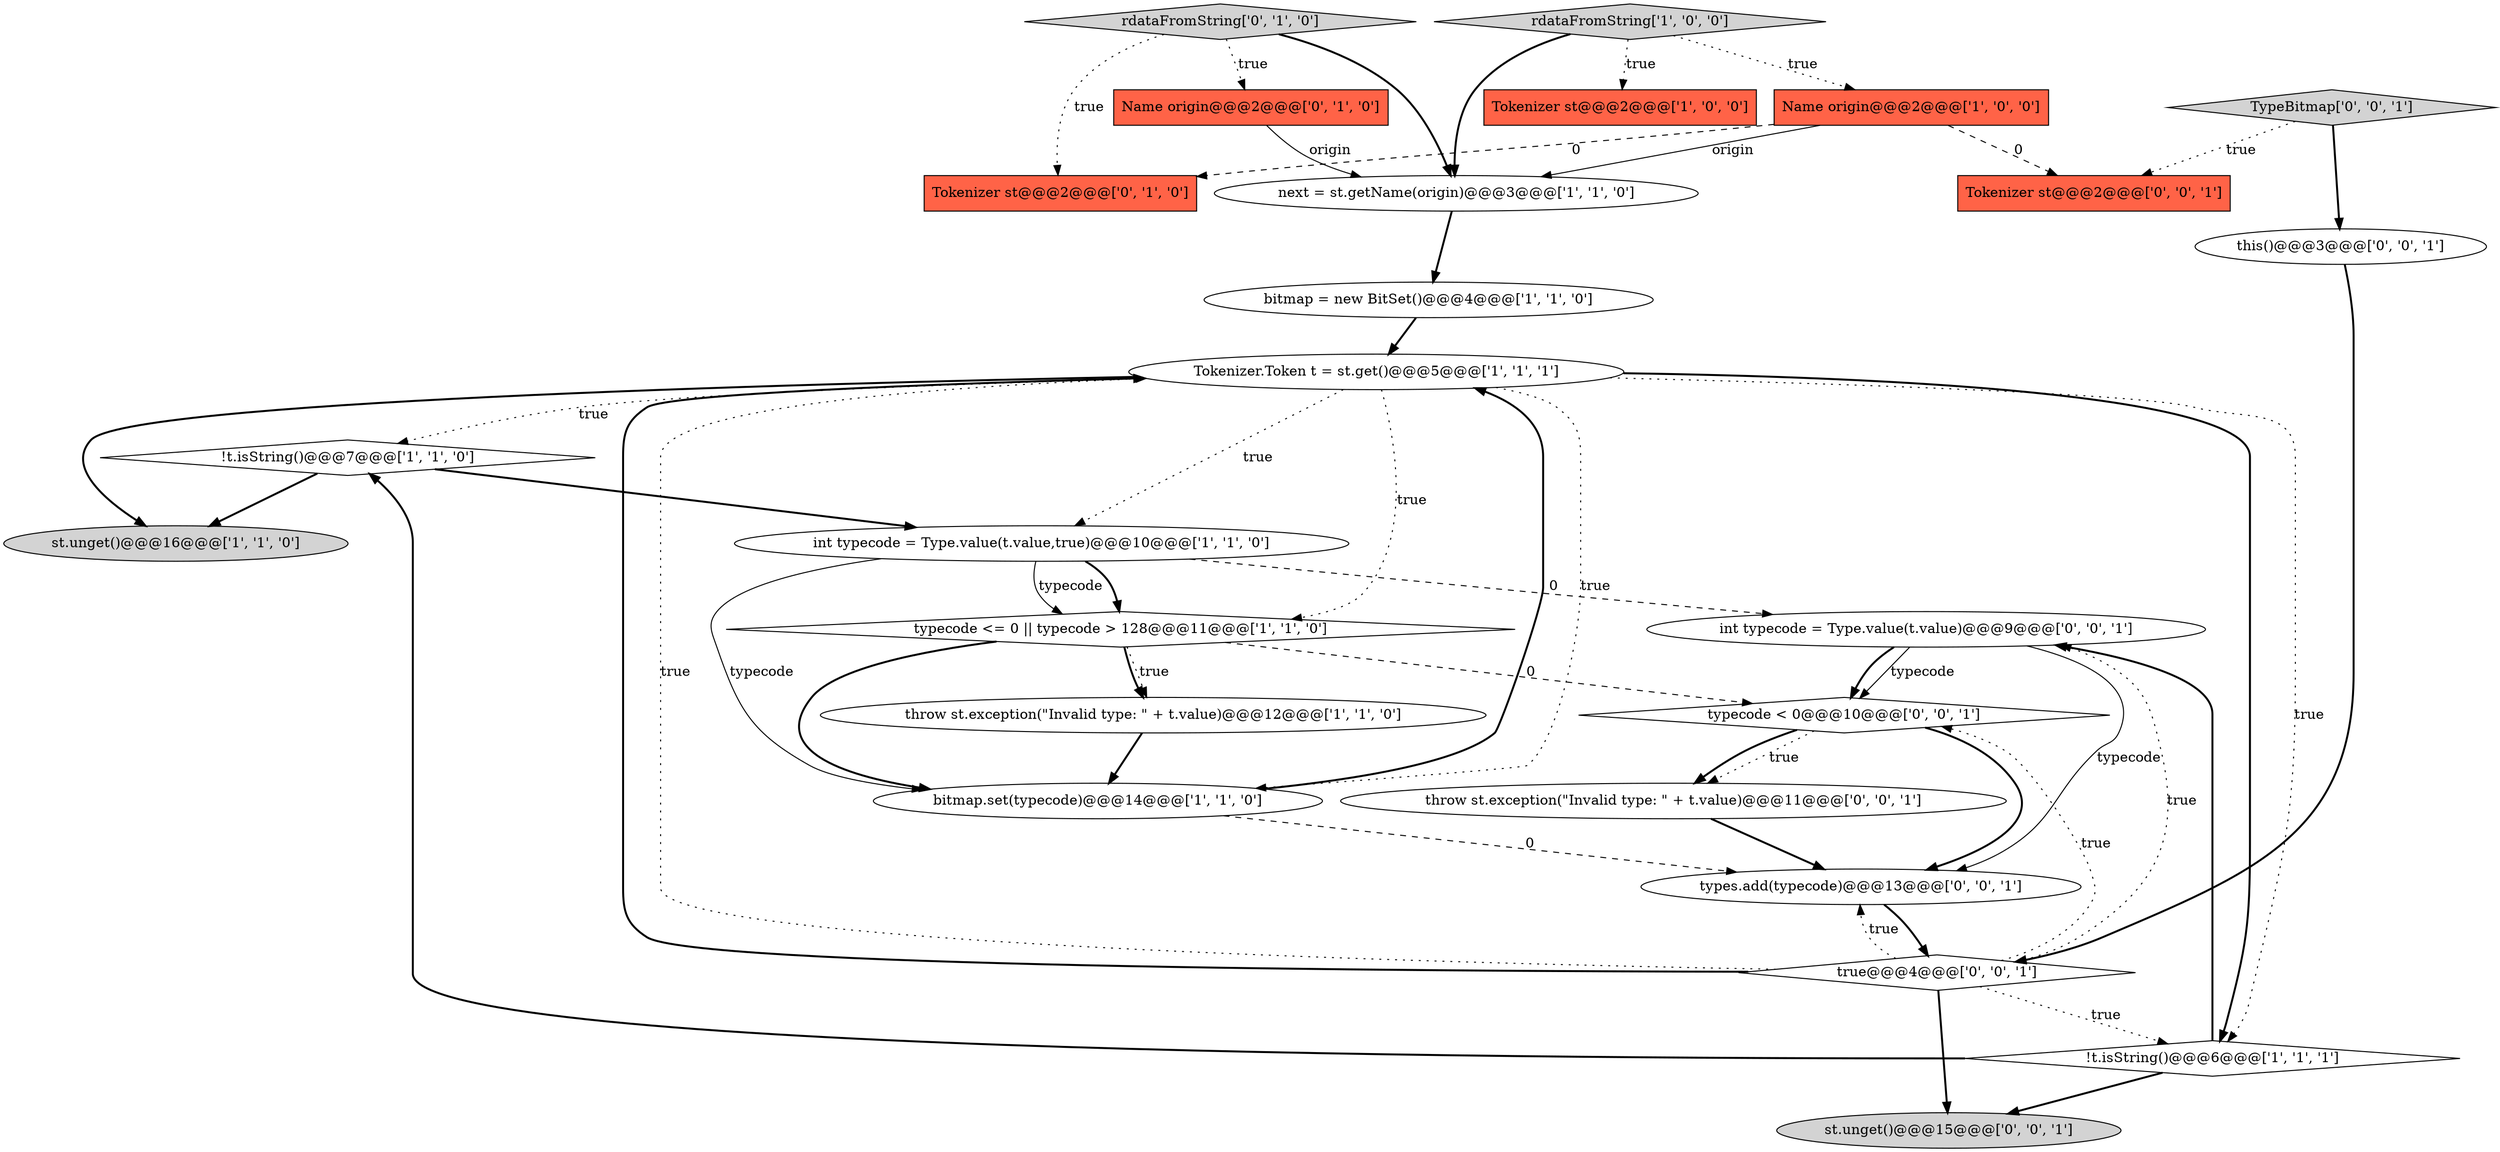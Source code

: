 digraph {
10 [style = filled, label = "rdataFromString['1', '0', '0']", fillcolor = lightgray, shape = diamond image = "AAA0AAABBB1BBB"];
21 [style = filled, label = "this()@@@3@@@['0', '0', '1']", fillcolor = white, shape = ellipse image = "AAA0AAABBB3BBB"];
4 [style = filled, label = "!t.isString()@@@7@@@['1', '1', '0']", fillcolor = white, shape = diamond image = "AAA0AAABBB1BBB"];
20 [style = filled, label = "int typecode = Type.value(t.value)@@@9@@@['0', '0', '1']", fillcolor = white, shape = ellipse image = "AAA0AAABBB3BBB"];
15 [style = filled, label = "Tokenizer st@@@2@@@['0', '1', '0']", fillcolor = tomato, shape = box image = "AAA1AAABBB2BBB"];
23 [style = filled, label = "typecode < 0@@@10@@@['0', '0', '1']", fillcolor = white, shape = diamond image = "AAA0AAABBB3BBB"];
1 [style = filled, label = "bitmap.set(typecode)@@@14@@@['1', '1', '0']", fillcolor = white, shape = ellipse image = "AAA0AAABBB1BBB"];
17 [style = filled, label = "Tokenizer st@@@2@@@['0', '0', '1']", fillcolor = tomato, shape = box image = "AAA0AAABBB3BBB"];
2 [style = filled, label = "next = st.getName(origin)@@@3@@@['1', '1', '0']", fillcolor = white, shape = ellipse image = "AAA0AAABBB1BBB"];
7 [style = filled, label = "bitmap = new BitSet()@@@4@@@['1', '1', '0']", fillcolor = white, shape = ellipse image = "AAA0AAABBB1BBB"];
13 [style = filled, label = "Name origin@@@2@@@['0', '1', '0']", fillcolor = tomato, shape = box image = "AAA0AAABBB2BBB"];
3 [style = filled, label = "Tokenizer st@@@2@@@['1', '0', '0']", fillcolor = tomato, shape = box image = "AAA0AAABBB1BBB"];
12 [style = filled, label = "Tokenizer.Token t = st.get()@@@5@@@['1', '1', '1']", fillcolor = white, shape = ellipse image = "AAA0AAABBB1BBB"];
22 [style = filled, label = "types.add(typecode)@@@13@@@['0', '0', '1']", fillcolor = white, shape = ellipse image = "AAA0AAABBB3BBB"];
11 [style = filled, label = "Name origin@@@2@@@['1', '0', '0']", fillcolor = tomato, shape = box image = "AAA1AAABBB1BBB"];
6 [style = filled, label = "throw st.exception(\"Invalid type: \" + t.value)@@@12@@@['1', '1', '0']", fillcolor = white, shape = ellipse image = "AAA0AAABBB1BBB"];
8 [style = filled, label = "st.unget()@@@16@@@['1', '1', '0']", fillcolor = lightgray, shape = ellipse image = "AAA0AAABBB1BBB"];
0 [style = filled, label = "typecode <= 0 || typecode > 128@@@11@@@['1', '1', '0']", fillcolor = white, shape = diamond image = "AAA0AAABBB1BBB"];
9 [style = filled, label = "int typecode = Type.value(t.value,true)@@@10@@@['1', '1', '0']", fillcolor = white, shape = ellipse image = "AAA0AAABBB1BBB"];
19 [style = filled, label = "true@@@4@@@['0', '0', '1']", fillcolor = white, shape = diamond image = "AAA0AAABBB3BBB"];
5 [style = filled, label = "!t.isString()@@@6@@@['1', '1', '1']", fillcolor = white, shape = diamond image = "AAA0AAABBB1BBB"];
18 [style = filled, label = "throw st.exception(\"Invalid type: \" + t.value)@@@11@@@['0', '0', '1']", fillcolor = white, shape = ellipse image = "AAA0AAABBB3BBB"];
14 [style = filled, label = "rdataFromString['0', '1', '0']", fillcolor = lightgray, shape = diamond image = "AAA0AAABBB2BBB"];
16 [style = filled, label = "st.unget()@@@15@@@['0', '0', '1']", fillcolor = lightgray, shape = ellipse image = "AAA0AAABBB3BBB"];
24 [style = filled, label = "TypeBitmap['0', '0', '1']", fillcolor = lightgray, shape = diamond image = "AAA0AAABBB3BBB"];
9->20 [style = dashed, label="0"];
4->9 [style = bold, label=""];
12->5 [style = bold, label=""];
9->0 [style = bold, label=""];
21->19 [style = bold, label=""];
19->12 [style = bold, label=""];
5->20 [style = bold, label=""];
7->12 [style = bold, label=""];
0->6 [style = bold, label=""];
22->19 [style = bold, label=""];
11->15 [style = dashed, label="0"];
19->20 [style = dotted, label="true"];
0->23 [style = dashed, label="0"];
24->17 [style = dotted, label="true"];
12->1 [style = dotted, label="true"];
10->3 [style = dotted, label="true"];
19->12 [style = dotted, label="true"];
19->23 [style = dotted, label="true"];
11->17 [style = dashed, label="0"];
9->1 [style = solid, label="typecode"];
0->6 [style = dotted, label="true"];
11->2 [style = solid, label="origin"];
14->13 [style = dotted, label="true"];
1->22 [style = dashed, label="0"];
19->16 [style = bold, label=""];
5->16 [style = bold, label=""];
9->0 [style = solid, label="typecode"];
6->1 [style = bold, label=""];
14->15 [style = dotted, label="true"];
18->22 [style = bold, label=""];
13->2 [style = solid, label="origin"];
23->22 [style = bold, label=""];
20->23 [style = bold, label=""];
23->18 [style = dotted, label="true"];
24->21 [style = bold, label=""];
12->5 [style = dotted, label="true"];
10->11 [style = dotted, label="true"];
12->8 [style = bold, label=""];
0->1 [style = bold, label=""];
5->4 [style = bold, label=""];
19->22 [style = dotted, label="true"];
20->22 [style = solid, label="typecode"];
1->12 [style = bold, label=""];
19->5 [style = dotted, label="true"];
12->0 [style = dotted, label="true"];
4->8 [style = bold, label=""];
10->2 [style = bold, label=""];
14->2 [style = bold, label=""];
12->4 [style = dotted, label="true"];
2->7 [style = bold, label=""];
20->23 [style = solid, label="typecode"];
23->18 [style = bold, label=""];
12->9 [style = dotted, label="true"];
}
